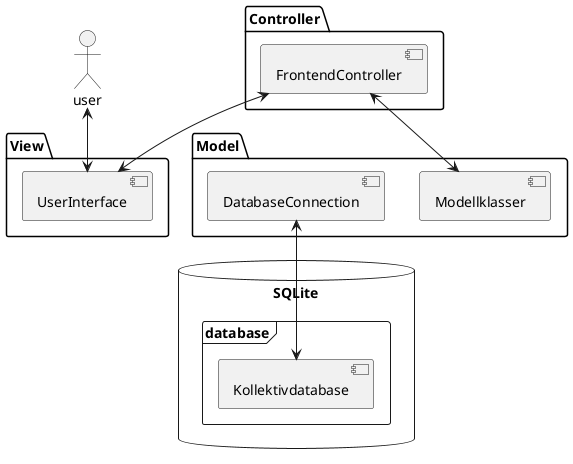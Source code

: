 @startuml
'https://plantuml.com/component-diagram

actor user
package "Model" {

  [Modellklasser]
  [DatabaseConnection]
}

database "SQLite" {
  frame "database" {
    [Kollektivdatabase]
  }
}



package "Controller" {
  [FrontendController]

}

package "View" {
    [UserInterface]
}
[DatabaseConnection] <--> [Kollektivdatabase]
[FrontendController] <--> [UserInterface]
[FrontendController] <--> [Modellklasser]
user <--> [UserInterface]


@enduml